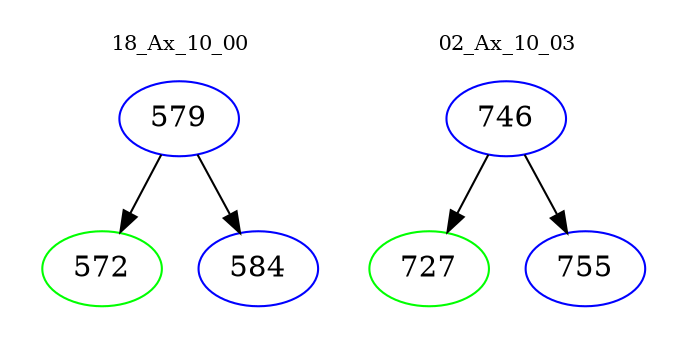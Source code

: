 digraph{
subgraph cluster_0 {
color = white
label = "18_Ax_10_00";
fontsize=10;
T0_579 [label="579", color="blue"]
T0_579 -> T0_572 [color="black"]
T0_572 [label="572", color="green"]
T0_579 -> T0_584 [color="black"]
T0_584 [label="584", color="blue"]
}
subgraph cluster_1 {
color = white
label = "02_Ax_10_03";
fontsize=10;
T1_746 [label="746", color="blue"]
T1_746 -> T1_727 [color="black"]
T1_727 [label="727", color="green"]
T1_746 -> T1_755 [color="black"]
T1_755 [label="755", color="blue"]
}
}
